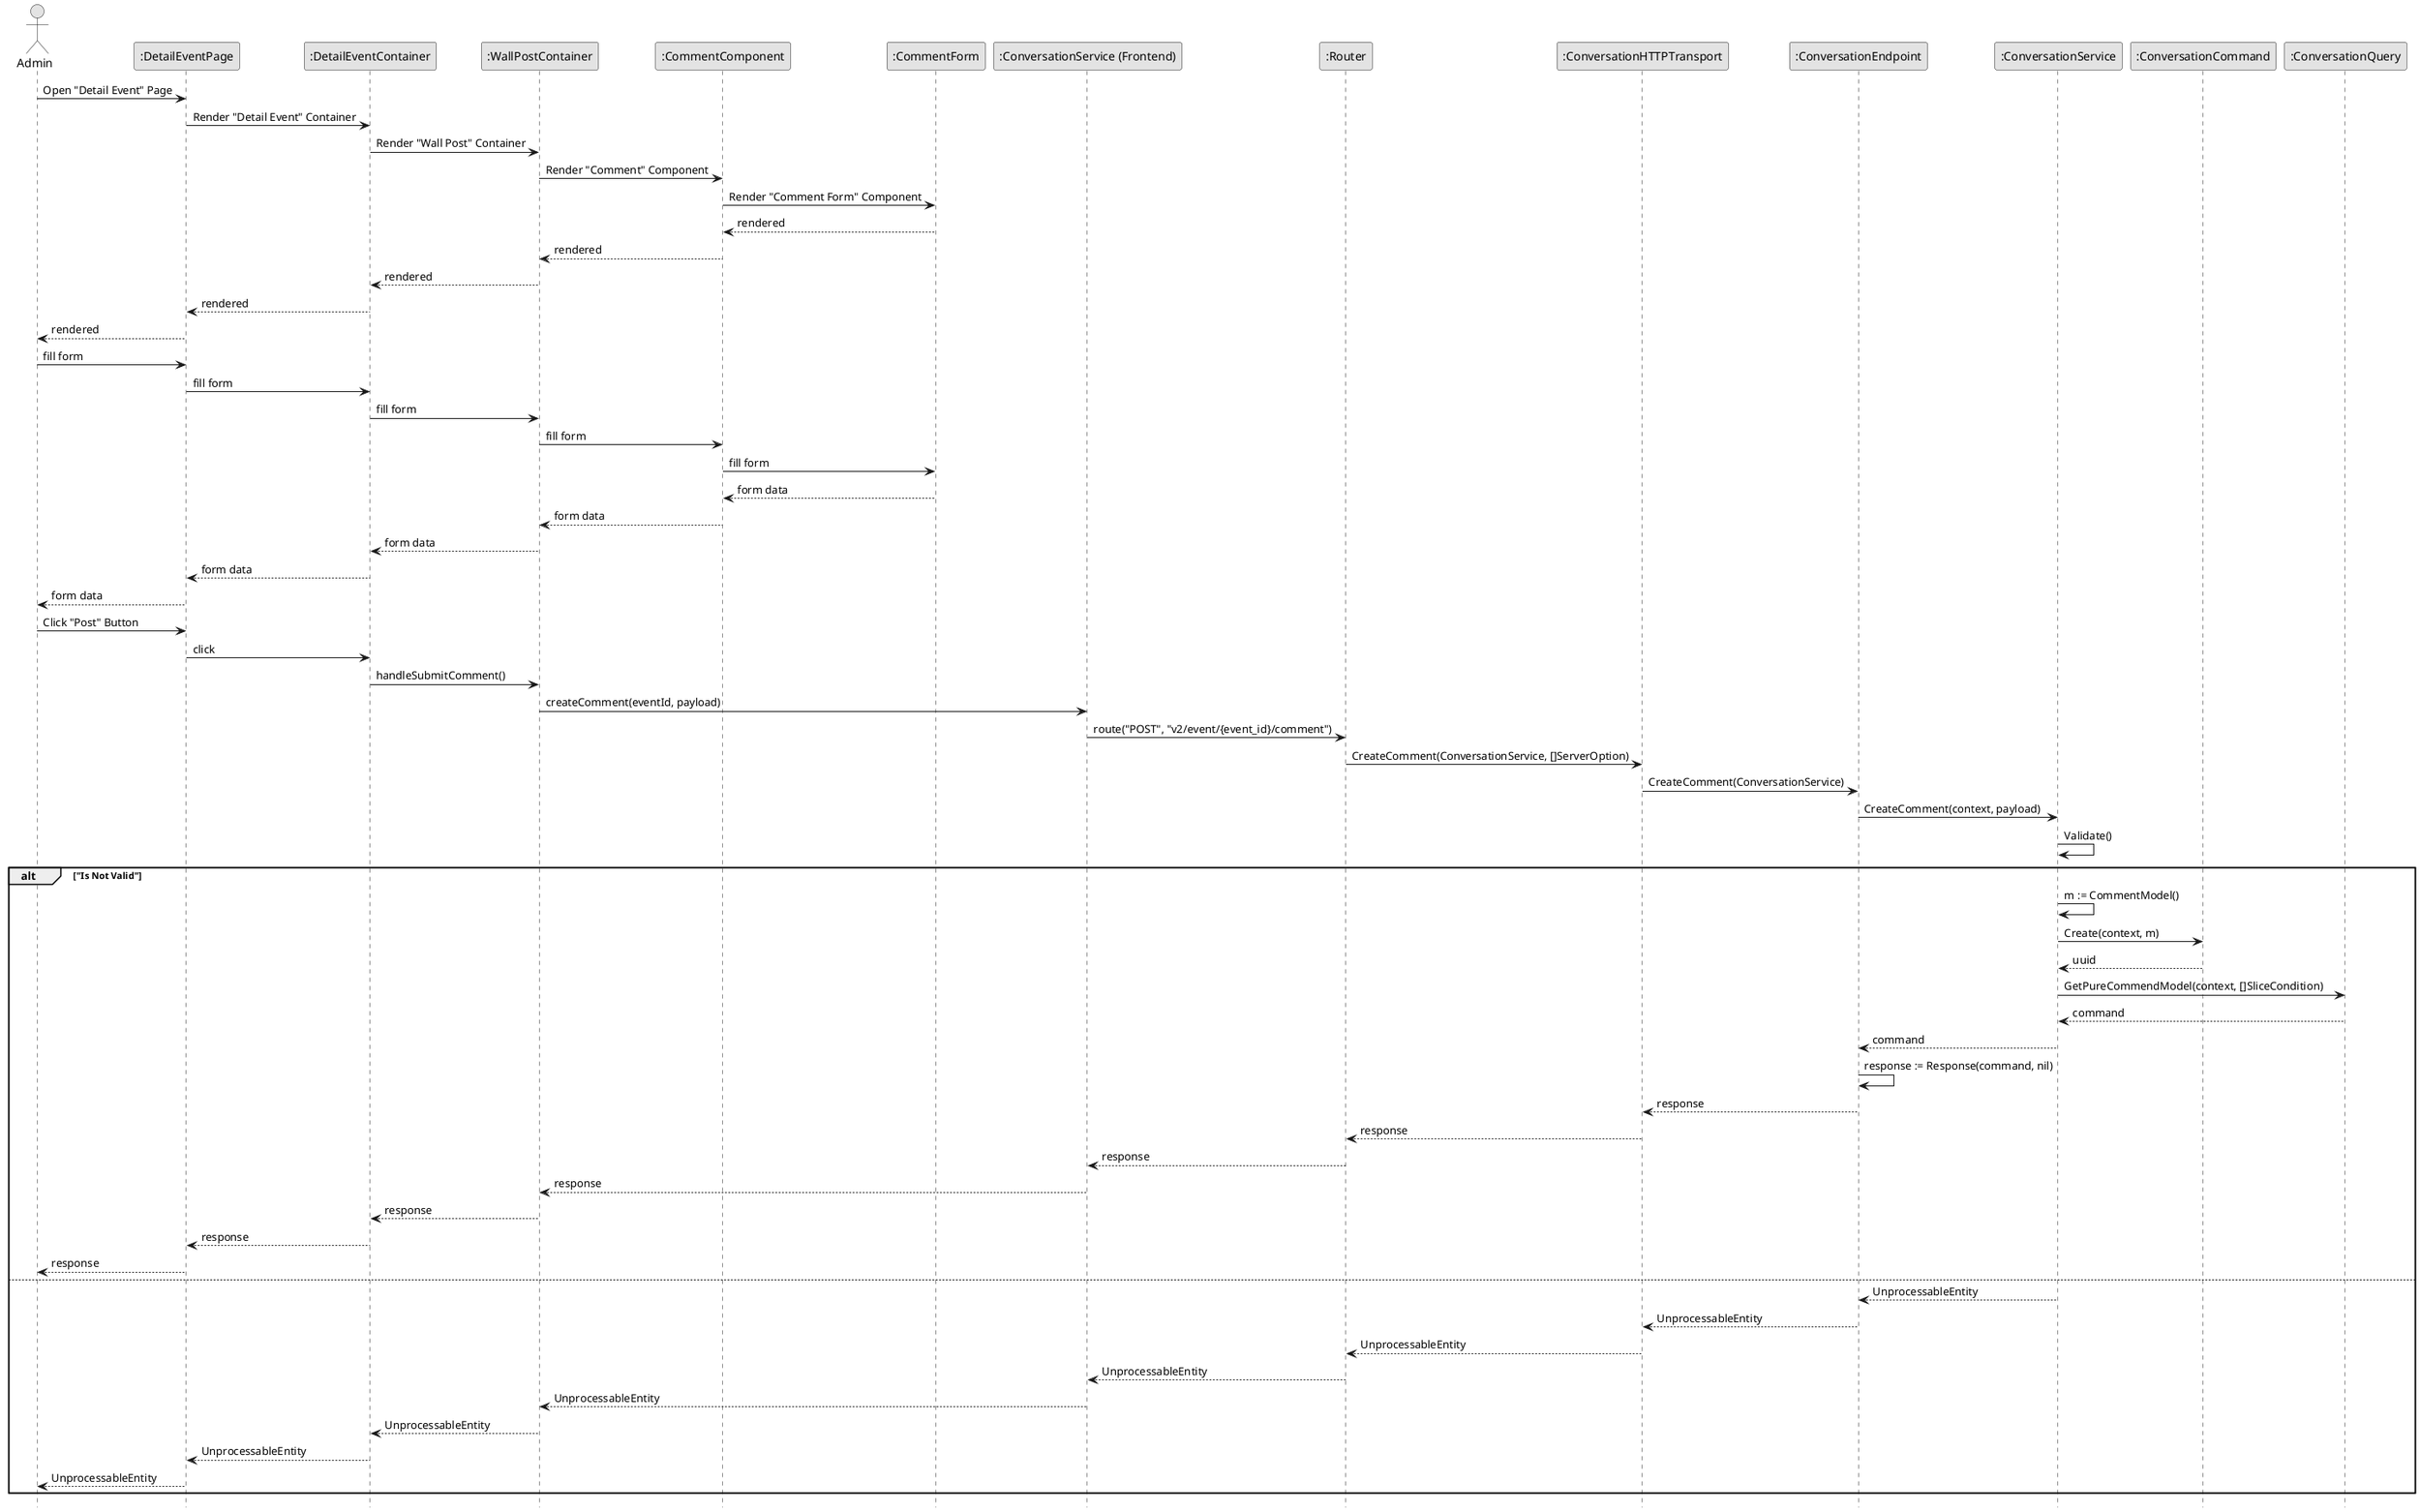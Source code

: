 @startuml PostComment

skinparam Monochrome true
skinparam Shadowing false
hide footbox

actor "Admin" as Admin
participant ":DetailEventPage" as DetailEventPage
participant ":DetailEventContainer" as DetailEventContainer
participant ":WallPostContainer" as WallPostContainer
participant ":CommentComponent" as CommentComponent
participant ":CommentForm" as CommentForm
participant ":ConversationService (Frontend)" as FEConversationService
participant ":Router" as Router
participant ":ConversationHTTPTransport" as ConversationHTTPTransport
participant ":ConversationEndpoint" as ConversationEndpoint
participant ":ConversationService" as ConversationService
participant ":ConversationCommand" as ConversationCommand
participant ":ConversationQuery" as ConversationQuery

Admin->DetailEventPage: Open "Detail Event" Page
DetailEventPage->DetailEventContainer: Render "Detail Event" Container
DetailEventContainer->WallPostContainer: Render "Wall Post" Container
WallPostContainer->CommentComponent: Render "Comment" Component
CommentComponent->CommentForm: Render "Comment Form" Component
CommentForm-->CommentComponent: rendered
CommentComponent-->WallPostContainer: rendered
WallPostContainer-->DetailEventContainer: rendered
DetailEventContainer-->DetailEventPage: rendered
DetailEventPage-->Admin: rendered

Admin->DetailEventPage: fill form
DetailEventPage->DetailEventContainer: fill form
DetailEventContainer->WallPostContainer: fill form
WallPostContainer->CommentComponent: fill form
CommentComponent->CommentForm: fill form
CommentForm-->CommentComponent: form data
CommentComponent-->WallPostContainer: form data
WallPostContainer-->DetailEventContainer: form data
DetailEventContainer-->DetailEventPage: form data
DetailEventPage-->Admin: form data

Admin->DetailEventPage: Click "Post" Button
DetailEventPage->DetailEventContainer: click
DetailEventContainer->WallPostContainer: handleSubmitComment()
WallPostContainer->FEConversationService: createComment(eventId, payload)
FEConversationService->Router: route("POST", "v2/event/{event_id}/comment")
Router->ConversationHTTPTransport: CreateComment(ConversationService, []ServerOption)
ConversationHTTPTransport->ConversationEndpoint: CreateComment(ConversationService)
ConversationEndpoint->ConversationService: CreateComment(context, payload)
ConversationService->ConversationService: Validate()

alt "Is Not Valid"
    ConversationService->ConversationService: m := CommentModel()
    ConversationService->ConversationCommand: Create(context, m)
    ConversationCommand-->ConversationService: uuid

    ConversationService->ConversationQuery: GetPureCommendModel(context, []SliceCondition)
    ConversationQuery-->ConversationService: command

    ConversationService-->ConversationEndpoint: command
    ConversationEndpoint->ConversationEndpoint: response := Response(command, nil)
    ConversationEndpoint-->ConversationHTTPTransport: response
    ConversationHTTPTransport-->Router: response
    Router-->FEConversationService: response
    FEConversationService-->WallPostContainer: response
    WallPostContainer-->DetailEventContainer: response
    DetailEventContainer-->DetailEventPage: response
    DetailEventPage-->Admin: response
else
    ConversationService-->ConversationEndpoint: UnprocessableEntity
    ConversationEndpoint-->ConversationHTTPTransport: UnprocessableEntity
    ConversationHTTPTransport-->Router: UnprocessableEntity
    Router-->FEConversationService: UnprocessableEntity
    FEConversationService-->WallPostContainer: UnprocessableEntity
    WallPostContainer-->DetailEventContainer: UnprocessableEntity
    DetailEventContainer-->DetailEventPage: UnprocessableEntity
    DetailEventPage-->Admin: UnprocessableEntity
end

@enduml